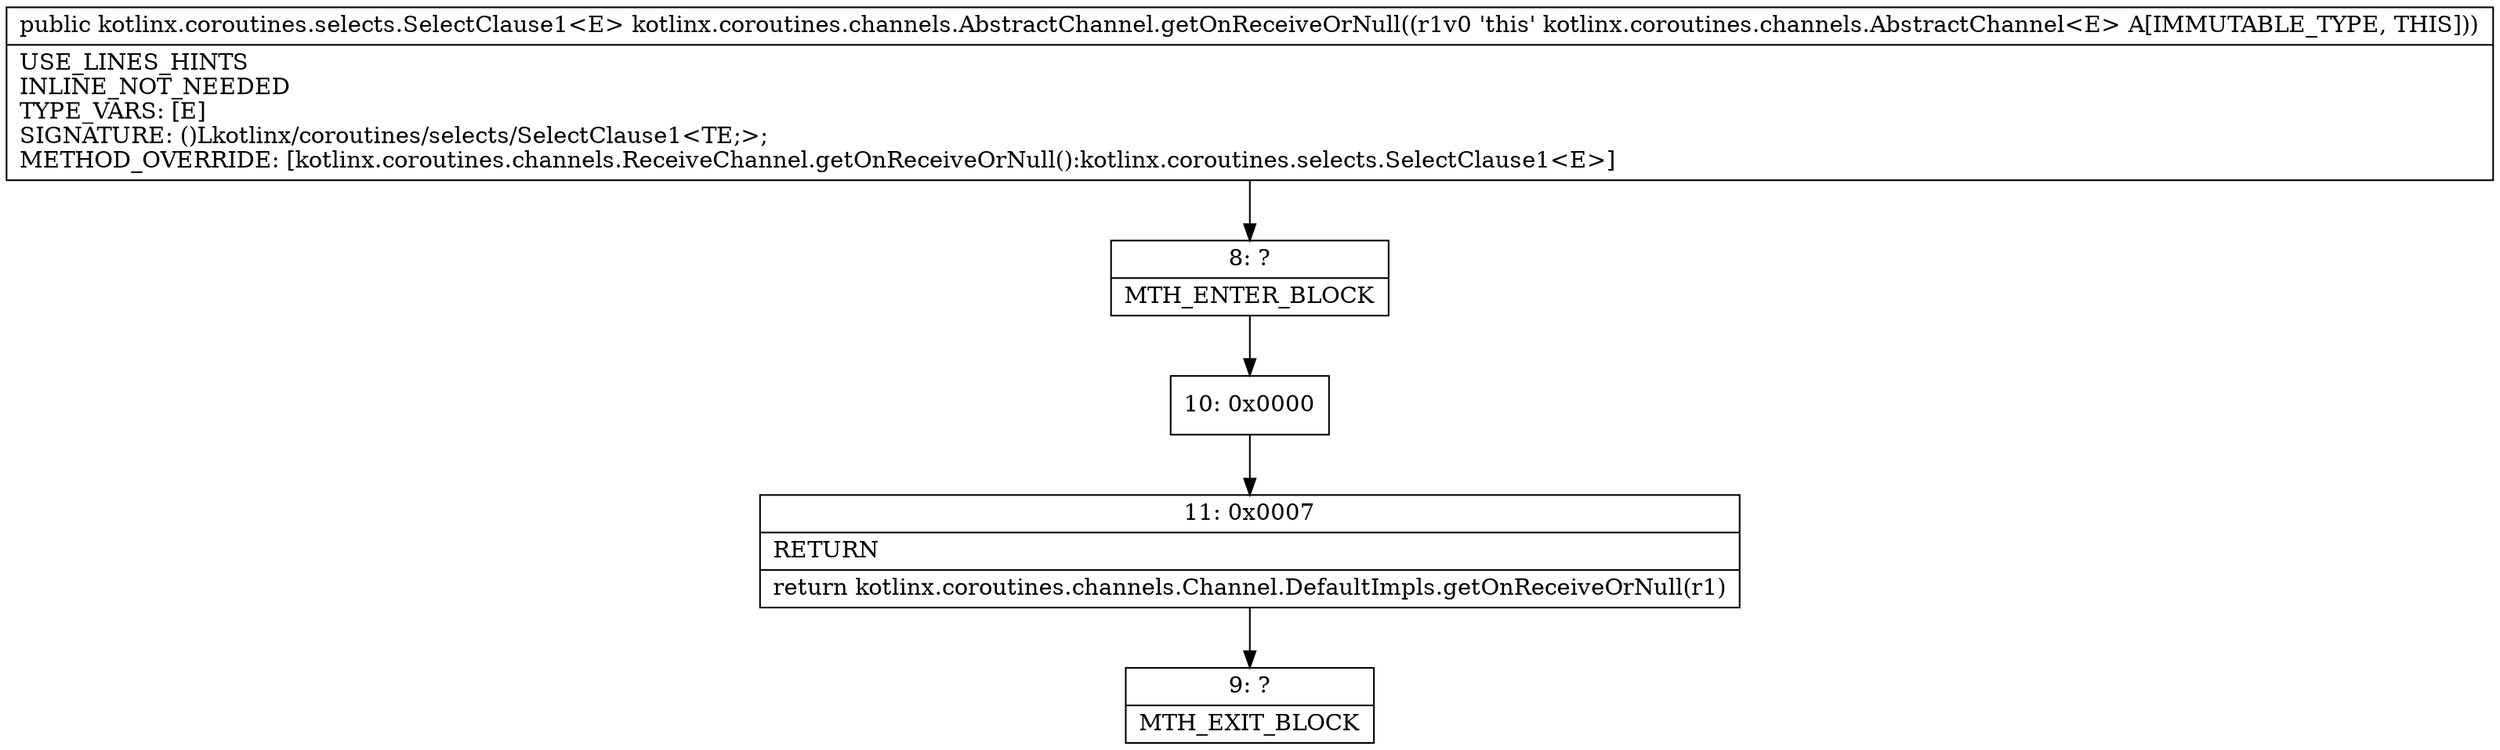 digraph "CFG forkotlinx.coroutines.channels.AbstractChannel.getOnReceiveOrNull()Lkotlinx\/coroutines\/selects\/SelectClause1;" {
Node_8 [shape=record,label="{8\:\ ?|MTH_ENTER_BLOCK\l}"];
Node_10 [shape=record,label="{10\:\ 0x0000}"];
Node_11 [shape=record,label="{11\:\ 0x0007|RETURN\l|return kotlinx.coroutines.channels.Channel.DefaultImpls.getOnReceiveOrNull(r1)\l}"];
Node_9 [shape=record,label="{9\:\ ?|MTH_EXIT_BLOCK\l}"];
MethodNode[shape=record,label="{public kotlinx.coroutines.selects.SelectClause1\<E\> kotlinx.coroutines.channels.AbstractChannel.getOnReceiveOrNull((r1v0 'this' kotlinx.coroutines.channels.AbstractChannel\<E\> A[IMMUTABLE_TYPE, THIS]))  | USE_LINES_HINTS\lINLINE_NOT_NEEDED\lTYPE_VARS: [E]\lSIGNATURE: ()Lkotlinx\/coroutines\/selects\/SelectClause1\<TE;\>;\lMETHOD_OVERRIDE: [kotlinx.coroutines.channels.ReceiveChannel.getOnReceiveOrNull():kotlinx.coroutines.selects.SelectClause1\<E\>]\l}"];
MethodNode -> Node_8;Node_8 -> Node_10;
Node_10 -> Node_11;
Node_11 -> Node_9;
}

